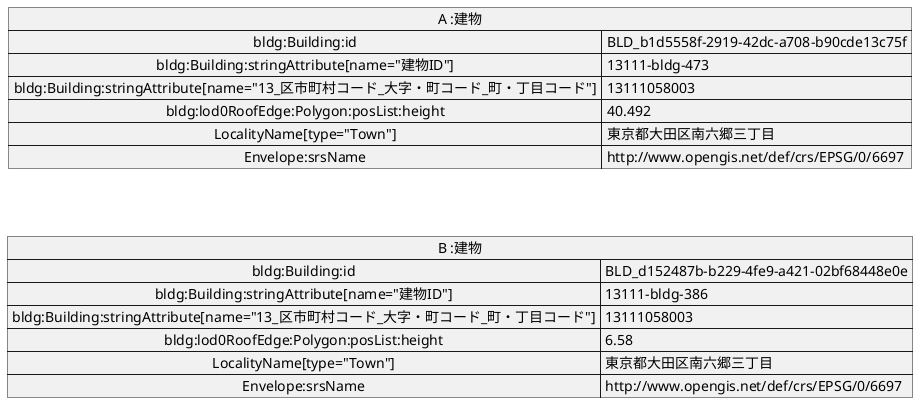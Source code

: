 @startuml
map "A :建物" as A {
 bldg:Building:id => BLD_b1d5558f-2919-42dc-a708-b90cde13c75f
 bldg:Building:stringAttribute[name="建物ID"] => 13111-bldg-473
 bldg:Building:stringAttribute[name="13_区市町村コード_大字・町コード_町・丁目コード"] => 13111058003
 bldg:lod0RoofEdge:Polygon:posList:height => 40.492
 LocalityName[type="Town"] => 東京都大田区南六郷三丁目
 Envelope:srsName => http://www.opengis.net/def/crs/EPSG/0/6697
}
map "B :建物" as B {
 bldg:Building:id => BLD_d152487b-b229-4fe9-a421-02bf68448e0e
 bldg:Building:stringAttribute[name="建物ID"] => 13111-bldg-386
 bldg:Building:stringAttribute[name="13_区市町村コード_大字・町コード_町・丁目コード"] => 13111058003
 bldg:lod0RoofEdge:Polygon:posList:height => 6.58
 LocalityName[type="Town"] => 東京都大田区南六郷三丁目
 Envelope:srsName => http://www.opengis.net/def/crs/EPSG/0/6697
}
A -[hidden]- B
@enduml
